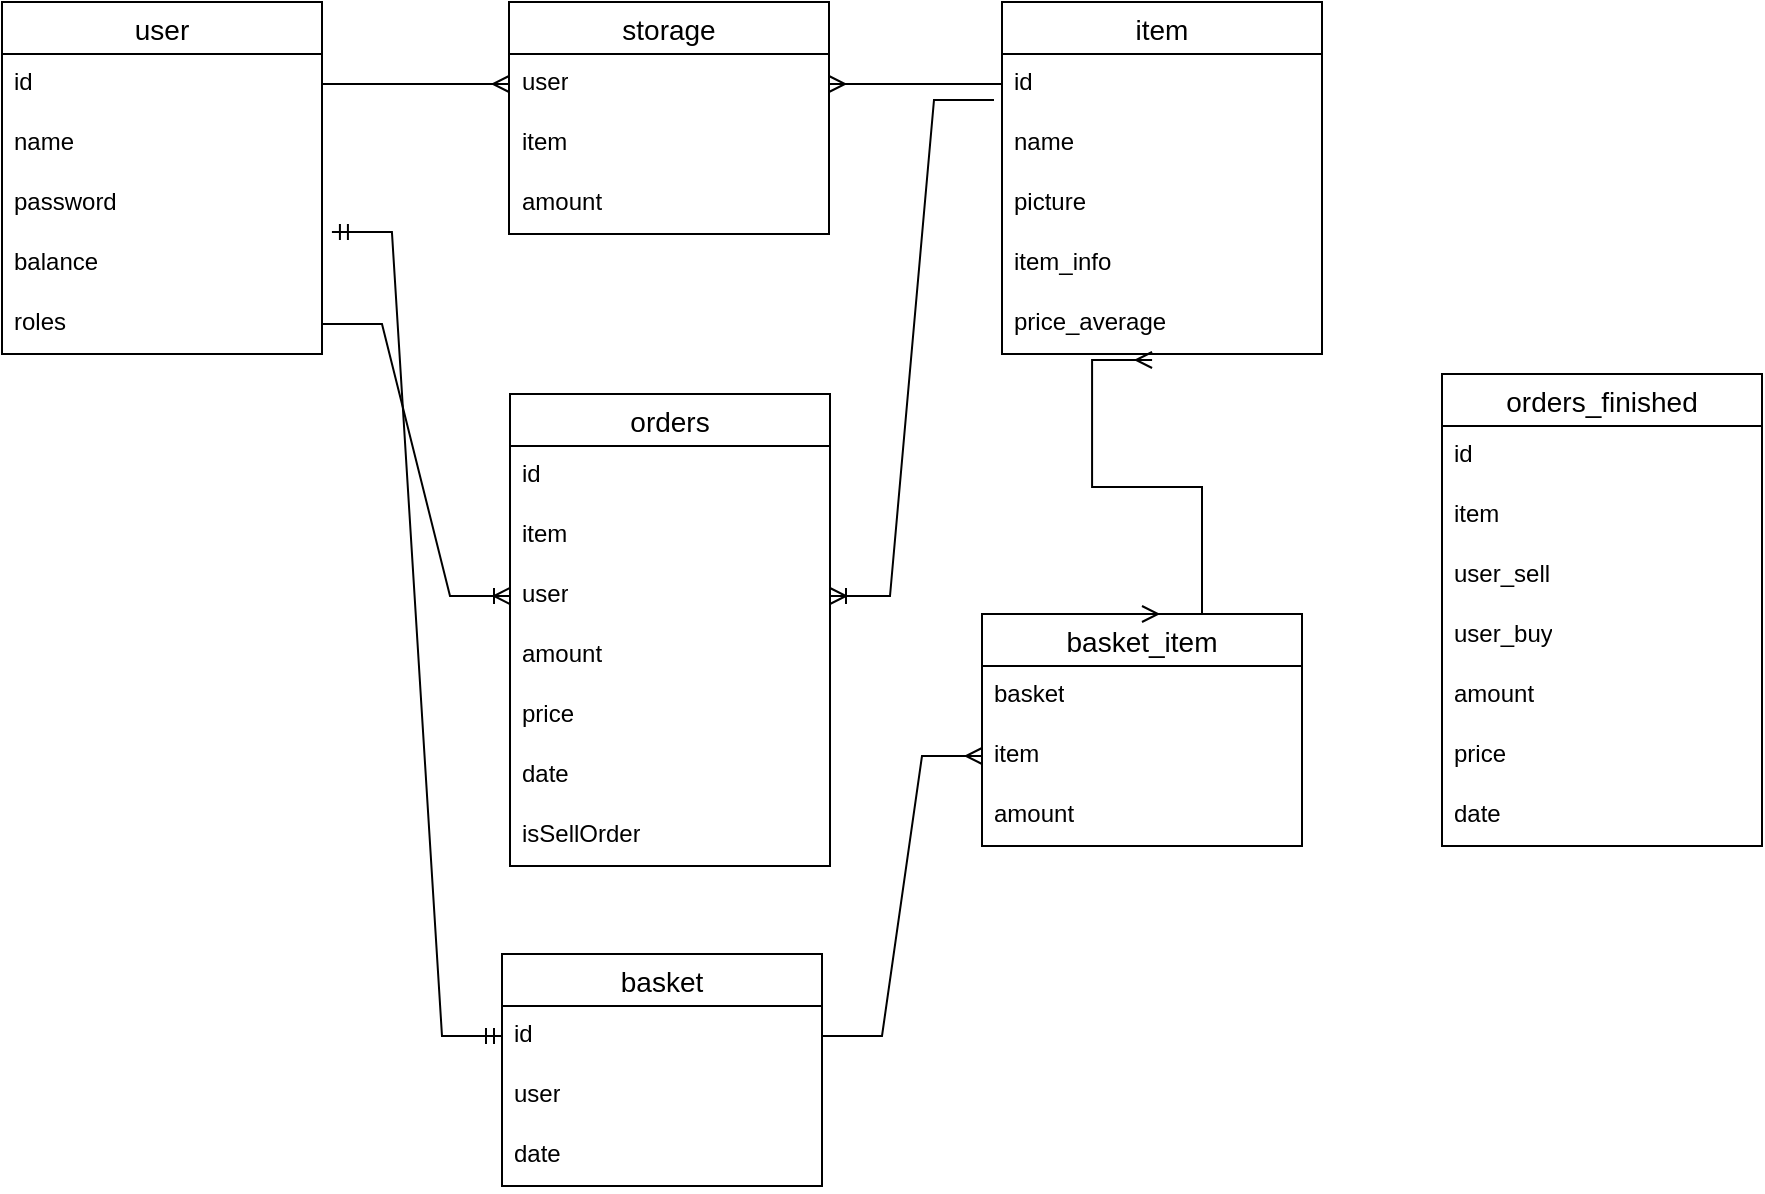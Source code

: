 <mxfile version="25.0.3">
  <diagram name="Страница — 1" id="oTe9E0bfWEZyqyMeGrYx">
    <mxGraphModel dx="1100" dy="543" grid="1" gridSize="10" guides="1" tooltips="1" connect="1" arrows="1" fold="1" page="1" pageScale="1" pageWidth="827" pageHeight="1169" math="0" shadow="0">
      <root>
        <mxCell id="0" />
        <mxCell id="1" parent="0" />
        <mxCell id="SzviheoQxA7qBnwejQQ5-40" value="user" style="swimlane;fontStyle=0;childLayout=stackLayout;horizontal=1;startSize=26;horizontalStack=0;resizeParent=1;resizeParentMax=0;resizeLast=0;collapsible=1;marginBottom=0;align=center;fontSize=14;" vertex="1" parent="1">
          <mxGeometry y="24" width="160" height="176" as="geometry" />
        </mxCell>
        <mxCell id="SzviheoQxA7qBnwejQQ5-41" value="id" style="text;strokeColor=none;fillColor=none;spacingLeft=4;spacingRight=4;overflow=hidden;rotatable=0;points=[[0,0.5],[1,0.5]];portConstraint=eastwest;fontSize=12;whiteSpace=wrap;html=1;" vertex="1" parent="SzviheoQxA7qBnwejQQ5-40">
          <mxGeometry y="26" width="160" height="30" as="geometry" />
        </mxCell>
        <mxCell id="SzviheoQxA7qBnwejQQ5-42" value="name" style="text;strokeColor=none;fillColor=none;spacingLeft=4;spacingRight=4;overflow=hidden;rotatable=0;points=[[0,0.5],[1,0.5]];portConstraint=eastwest;fontSize=12;whiteSpace=wrap;html=1;" vertex="1" parent="SzviheoQxA7qBnwejQQ5-40">
          <mxGeometry y="56" width="160" height="30" as="geometry" />
        </mxCell>
        <mxCell id="SzviheoQxA7qBnwejQQ5-49" value="&lt;div&gt;password&lt;/div&gt;" style="text;strokeColor=none;fillColor=none;spacingLeft=4;spacingRight=4;overflow=hidden;rotatable=0;points=[[0,0.5],[1,0.5]];portConstraint=eastwest;fontSize=12;whiteSpace=wrap;html=1;" vertex="1" parent="SzviheoQxA7qBnwejQQ5-40">
          <mxGeometry y="86" width="160" height="30" as="geometry" />
        </mxCell>
        <mxCell id="SzviheoQxA7qBnwejQQ5-48" value="balance" style="text;strokeColor=none;fillColor=none;spacingLeft=4;spacingRight=4;overflow=hidden;rotatable=0;points=[[0,0.5],[1,0.5]];portConstraint=eastwest;fontSize=12;whiteSpace=wrap;html=1;" vertex="1" parent="SzviheoQxA7qBnwejQQ5-40">
          <mxGeometry y="116" width="160" height="30" as="geometry" />
        </mxCell>
        <mxCell id="SzviheoQxA7qBnwejQQ5-82" value="roles" style="text;strokeColor=none;fillColor=none;spacingLeft=4;spacingRight=4;overflow=hidden;rotatable=0;points=[[0,0.5],[1,0.5]];portConstraint=eastwest;fontSize=12;whiteSpace=wrap;html=1;" vertex="1" parent="SzviheoQxA7qBnwejQQ5-40">
          <mxGeometry y="146" width="160" height="30" as="geometry" />
        </mxCell>
        <mxCell id="SzviheoQxA7qBnwejQQ5-63" value="item" style="swimlane;fontStyle=0;childLayout=stackLayout;horizontal=1;startSize=26;horizontalStack=0;resizeParent=1;resizeParentMax=0;resizeLast=0;collapsible=1;marginBottom=0;align=center;fontSize=14;" vertex="1" parent="1">
          <mxGeometry x="500" y="24" width="160" height="176" as="geometry" />
        </mxCell>
        <mxCell id="SzviheoQxA7qBnwejQQ5-64" value="id&lt;div&gt;&lt;br&gt;&lt;/div&gt;" style="text;strokeColor=none;fillColor=none;spacingLeft=4;spacingRight=4;overflow=hidden;rotatable=0;points=[[0,0.5],[1,0.5]];portConstraint=eastwest;fontSize=12;whiteSpace=wrap;html=1;" vertex="1" parent="SzviheoQxA7qBnwejQQ5-63">
          <mxGeometry y="26" width="160" height="30" as="geometry" />
        </mxCell>
        <mxCell id="SzviheoQxA7qBnwejQQ5-170" value="name&lt;div&gt;&lt;br&gt;&lt;/div&gt;" style="text;strokeColor=none;fillColor=none;spacingLeft=4;spacingRight=4;overflow=hidden;rotatable=0;points=[[0,0.5],[1,0.5]];portConstraint=eastwest;fontSize=12;whiteSpace=wrap;html=1;" vertex="1" parent="SzviheoQxA7qBnwejQQ5-63">
          <mxGeometry y="56" width="160" height="30" as="geometry" />
        </mxCell>
        <mxCell id="SzviheoQxA7qBnwejQQ5-171" value="&lt;div&gt;picture&lt;/div&gt;" style="text;strokeColor=none;fillColor=none;spacingLeft=4;spacingRight=4;overflow=hidden;rotatable=0;points=[[0,0.5],[1,0.5]];portConstraint=eastwest;fontSize=12;whiteSpace=wrap;html=1;" vertex="1" parent="SzviheoQxA7qBnwejQQ5-63">
          <mxGeometry y="86" width="160" height="30" as="geometry" />
        </mxCell>
        <mxCell id="SzviheoQxA7qBnwejQQ5-172" value="&lt;div&gt;item_info&lt;/div&gt;&lt;div&gt;&lt;br&gt;&lt;/div&gt;" style="text;strokeColor=none;fillColor=none;spacingLeft=4;spacingRight=4;overflow=hidden;rotatable=0;points=[[0,0.5],[1,0.5]];portConstraint=eastwest;fontSize=12;whiteSpace=wrap;html=1;" vertex="1" parent="SzviheoQxA7qBnwejQQ5-63">
          <mxGeometry y="116" width="160" height="30" as="geometry" />
        </mxCell>
        <mxCell id="SzviheoQxA7qBnwejQQ5-128" value="&lt;div&gt;price_average&lt;/div&gt;" style="text;strokeColor=none;fillColor=none;spacingLeft=4;spacingRight=4;overflow=hidden;rotatable=0;points=[[0,0.5],[1,0.5]];portConstraint=eastwest;fontSize=12;whiteSpace=wrap;html=1;" vertex="1" parent="SzviheoQxA7qBnwejQQ5-63">
          <mxGeometry y="146" width="160" height="30" as="geometry" />
        </mxCell>
        <mxCell id="SzviheoQxA7qBnwejQQ5-68" value="storage" style="swimlane;fontStyle=0;childLayout=stackLayout;horizontal=1;startSize=26;horizontalStack=0;resizeParent=1;resizeParentMax=0;resizeLast=0;collapsible=1;marginBottom=0;align=center;fontSize=14;" vertex="1" parent="1">
          <mxGeometry x="253.5" y="24" width="160" height="116" as="geometry" />
        </mxCell>
        <mxCell id="SzviheoQxA7qBnwejQQ5-70" value="&lt;div&gt;user&lt;/div&gt;&lt;div&gt;&lt;br&gt;&lt;/div&gt;&lt;div&gt;&lt;br&gt;&lt;/div&gt;&lt;div&gt;&lt;br&gt;&lt;/div&gt;" style="text;strokeColor=none;fillColor=none;spacingLeft=4;spacingRight=4;overflow=hidden;rotatable=0;points=[[0,0.5],[1,0.5]];portConstraint=eastwest;fontSize=12;whiteSpace=wrap;html=1;" vertex="1" parent="SzviheoQxA7qBnwejQQ5-68">
          <mxGeometry y="26" width="160" height="30" as="geometry" />
        </mxCell>
        <mxCell id="SzviheoQxA7qBnwejQQ5-71" value="&lt;div&gt;item&lt;/div&gt;" style="text;strokeColor=none;fillColor=none;spacingLeft=4;spacingRight=4;overflow=hidden;rotatable=0;points=[[0,0.5],[1,0.5]];portConstraint=eastwest;fontSize=12;whiteSpace=wrap;html=1;" vertex="1" parent="SzviheoQxA7qBnwejQQ5-68">
          <mxGeometry y="56" width="160" height="30" as="geometry" />
        </mxCell>
        <mxCell id="SzviheoQxA7qBnwejQQ5-153" value="&lt;div&gt;amount&lt;/div&gt;" style="text;strokeColor=none;fillColor=none;spacingLeft=4;spacingRight=4;overflow=hidden;rotatable=0;points=[[0,0.5],[1,0.5]];portConstraint=eastwest;fontSize=12;whiteSpace=wrap;html=1;" vertex="1" parent="SzviheoQxA7qBnwejQQ5-68">
          <mxGeometry y="86" width="160" height="30" as="geometry" />
        </mxCell>
        <mxCell id="SzviheoQxA7qBnwejQQ5-76" value="orders" style="swimlane;fontStyle=0;childLayout=stackLayout;horizontal=1;startSize=26;horizontalStack=0;resizeParent=1;resizeParentMax=0;resizeLast=0;collapsible=1;marginBottom=0;align=center;fontSize=14;" vertex="1" parent="1">
          <mxGeometry x="254" y="220" width="160" height="236" as="geometry" />
        </mxCell>
        <mxCell id="SzviheoQxA7qBnwejQQ5-77" value="&lt;div&gt;id&lt;/div&gt;" style="text;strokeColor=none;fillColor=none;spacingLeft=4;spacingRight=4;overflow=hidden;rotatable=0;points=[[0,0.5],[1,0.5]];portConstraint=eastwest;fontSize=12;whiteSpace=wrap;html=1;" vertex="1" parent="SzviheoQxA7qBnwejQQ5-76">
          <mxGeometry y="26" width="160" height="30" as="geometry" />
        </mxCell>
        <mxCell id="SzviheoQxA7qBnwejQQ5-106" value="&lt;div&gt;item&lt;/div&gt;" style="text;strokeColor=none;fillColor=none;spacingLeft=4;spacingRight=4;overflow=hidden;rotatable=0;points=[[0,0.5],[1,0.5]];portConstraint=eastwest;fontSize=12;whiteSpace=wrap;html=1;" vertex="1" parent="SzviheoQxA7qBnwejQQ5-76">
          <mxGeometry y="56" width="160" height="30" as="geometry" />
        </mxCell>
        <mxCell id="SzviheoQxA7qBnwejQQ5-78" value="user" style="text;strokeColor=none;fillColor=none;spacingLeft=4;spacingRight=4;overflow=hidden;rotatable=0;points=[[0,0.5],[1,0.5]];portConstraint=eastwest;fontSize=12;whiteSpace=wrap;html=1;" vertex="1" parent="SzviheoQxA7qBnwejQQ5-76">
          <mxGeometry y="86" width="160" height="30" as="geometry" />
        </mxCell>
        <mxCell id="SzviheoQxA7qBnwejQQ5-79" value="&lt;div&gt;amount&lt;/div&gt;" style="text;strokeColor=none;fillColor=none;spacingLeft=4;spacingRight=4;overflow=hidden;rotatable=0;points=[[0,0.5],[1,0.5]];portConstraint=eastwest;fontSize=12;whiteSpace=wrap;html=1;" vertex="1" parent="SzviheoQxA7qBnwejQQ5-76">
          <mxGeometry y="116" width="160" height="30" as="geometry" />
        </mxCell>
        <mxCell id="SzviheoQxA7qBnwejQQ5-107" value="&lt;div&gt;price&lt;/div&gt;" style="text;strokeColor=none;fillColor=none;spacingLeft=4;spacingRight=4;overflow=hidden;rotatable=0;points=[[0,0.5],[1,0.5]];portConstraint=eastwest;fontSize=12;whiteSpace=wrap;html=1;" vertex="1" parent="SzviheoQxA7qBnwejQQ5-76">
          <mxGeometry y="146" width="160" height="30" as="geometry" />
        </mxCell>
        <mxCell id="SzviheoQxA7qBnwejQQ5-80" value="&lt;div&gt;date&lt;/div&gt;" style="text;strokeColor=none;fillColor=none;spacingLeft=4;spacingRight=4;overflow=hidden;rotatable=0;points=[[0,0.5],[1,0.5]];portConstraint=eastwest;fontSize=12;whiteSpace=wrap;html=1;" vertex="1" parent="SzviheoQxA7qBnwejQQ5-76">
          <mxGeometry y="176" width="160" height="30" as="geometry" />
        </mxCell>
        <mxCell id="SzviheoQxA7qBnwejQQ5-81" value="&lt;div&gt;isSellOrder&lt;/div&gt;&lt;div&gt;&lt;br&gt;&lt;/div&gt;" style="text;strokeColor=none;fillColor=none;spacingLeft=4;spacingRight=4;overflow=hidden;rotatable=0;points=[[0,0.5],[1,0.5]];portConstraint=eastwest;fontSize=12;whiteSpace=wrap;html=1;" vertex="1" parent="SzviheoQxA7qBnwejQQ5-76">
          <mxGeometry y="206" width="160" height="30" as="geometry" />
        </mxCell>
        <mxCell id="SzviheoQxA7qBnwejQQ5-99" value="" style="edgeStyle=entityRelationEdgeStyle;fontSize=12;html=1;endArrow=ERmany;rounded=0;entryX=0;entryY=0.5;entryDx=0;entryDy=0;exitX=1;exitY=0.5;exitDx=0;exitDy=0;" edge="1" parent="1" source="SzviheoQxA7qBnwejQQ5-41" target="SzviheoQxA7qBnwejQQ5-70">
          <mxGeometry width="100" height="100" relative="1" as="geometry">
            <mxPoint x="224" y="160" as="sourcePoint" />
            <mxPoint x="491" y="60" as="targetPoint" />
          </mxGeometry>
        </mxCell>
        <mxCell id="SzviheoQxA7qBnwejQQ5-100" value="" style="edgeStyle=entityRelationEdgeStyle;fontSize=12;html=1;endArrow=ERoneToMany;rounded=0;exitX=1;exitY=0.5;exitDx=0;exitDy=0;entryX=0;entryY=0.5;entryDx=0;entryDy=0;" edge="1" parent="1" source="SzviheoQxA7qBnwejQQ5-82" target="SzviheoQxA7qBnwejQQ5-78">
          <mxGeometry width="100" height="100" relative="1" as="geometry">
            <mxPoint x="360" y="280" as="sourcePoint" />
            <mxPoint x="460" y="180" as="targetPoint" />
          </mxGeometry>
        </mxCell>
        <mxCell id="SzviheoQxA7qBnwejQQ5-101" value="" style="edgeStyle=entityRelationEdgeStyle;fontSize=12;html=1;endArrow=ERoneToMany;rounded=0;entryX=1;entryY=0.5;entryDx=0;entryDy=0;exitX=-0.025;exitY=0.767;exitDx=0;exitDy=0;exitPerimeter=0;" edge="1" parent="1" source="SzviheoQxA7qBnwejQQ5-64" target="SzviheoQxA7qBnwejQQ5-78">
          <mxGeometry width="100" height="100" relative="1" as="geometry">
            <mxPoint x="480" y="155" as="sourcePoint" />
            <mxPoint x="570" y="270" as="targetPoint" />
            <Array as="points">
              <mxPoint x="460" y="240" />
            </Array>
          </mxGeometry>
        </mxCell>
        <mxCell id="SzviheoQxA7qBnwejQQ5-108" value="basket" style="swimlane;fontStyle=0;childLayout=stackLayout;horizontal=1;startSize=26;horizontalStack=0;resizeParent=1;resizeParentMax=0;resizeLast=0;collapsible=1;marginBottom=0;align=center;fontSize=14;" vertex="1" parent="1">
          <mxGeometry x="250" y="500" width="160" height="116" as="geometry" />
        </mxCell>
        <mxCell id="SzviheoQxA7qBnwejQQ5-109" value="&lt;div&gt;id&lt;/div&gt;" style="text;strokeColor=none;fillColor=none;spacingLeft=4;spacingRight=4;overflow=hidden;rotatable=0;points=[[0,0.5],[1,0.5]];portConstraint=eastwest;fontSize=12;whiteSpace=wrap;html=1;" vertex="1" parent="SzviheoQxA7qBnwejQQ5-108">
          <mxGeometry y="26" width="160" height="30" as="geometry" />
        </mxCell>
        <mxCell id="SzviheoQxA7qBnwejQQ5-110" value="&lt;div&gt;user&lt;/div&gt;" style="text;strokeColor=none;fillColor=none;spacingLeft=4;spacingRight=4;overflow=hidden;rotatable=0;points=[[0,0.5],[1,0.5]];portConstraint=eastwest;fontSize=12;whiteSpace=wrap;html=1;" vertex="1" parent="SzviheoQxA7qBnwejQQ5-108">
          <mxGeometry y="56" width="160" height="30" as="geometry" />
        </mxCell>
        <mxCell id="SzviheoQxA7qBnwejQQ5-115" value="date" style="text;strokeColor=none;fillColor=none;spacingLeft=4;spacingRight=4;overflow=hidden;rotatable=0;points=[[0,0.5],[1,0.5]];portConstraint=eastwest;fontSize=12;whiteSpace=wrap;html=1;" vertex="1" parent="SzviheoQxA7qBnwejQQ5-108">
          <mxGeometry y="86" width="160" height="30" as="geometry" />
        </mxCell>
        <mxCell id="SzviheoQxA7qBnwejQQ5-117" value="" style="edgeStyle=entityRelationEdgeStyle;fontSize=12;html=1;endArrow=ERmandOne;startArrow=ERmandOne;rounded=0;exitX=0;exitY=0.5;exitDx=0;exitDy=0;entryX=1.031;entryY=-0.033;entryDx=0;entryDy=0;entryPerimeter=0;" edge="1" parent="1" source="SzviheoQxA7qBnwejQQ5-109" target="SzviheoQxA7qBnwejQQ5-48">
          <mxGeometry width="100" height="100" relative="1" as="geometry">
            <mxPoint x="220" y="330" as="sourcePoint" />
            <mxPoint x="-10" y="260" as="targetPoint" />
          </mxGeometry>
        </mxCell>
        <mxCell id="SzviheoQxA7qBnwejQQ5-137" value="basket_item" style="swimlane;fontStyle=0;childLayout=stackLayout;horizontal=1;startSize=26;horizontalStack=0;resizeParent=1;resizeParentMax=0;resizeLast=0;collapsible=1;marginBottom=0;align=center;fontSize=14;" vertex="1" parent="1">
          <mxGeometry x="490" y="330" width="160" height="116" as="geometry" />
        </mxCell>
        <mxCell id="SzviheoQxA7qBnwejQQ5-139" value="basket" style="text;strokeColor=none;fillColor=none;spacingLeft=4;spacingRight=4;overflow=hidden;rotatable=0;points=[[0,0.5],[1,0.5]];portConstraint=eastwest;fontSize=12;whiteSpace=wrap;html=1;" vertex="1" parent="SzviheoQxA7qBnwejQQ5-137">
          <mxGeometry y="26" width="160" height="30" as="geometry" />
        </mxCell>
        <mxCell id="SzviheoQxA7qBnwejQQ5-140" value="item" style="text;strokeColor=none;fillColor=none;spacingLeft=4;spacingRight=4;overflow=hidden;rotatable=0;points=[[0,0.5],[1,0.5]];portConstraint=eastwest;fontSize=12;whiteSpace=wrap;html=1;" vertex="1" parent="SzviheoQxA7qBnwejQQ5-137">
          <mxGeometry y="56" width="160" height="30" as="geometry" />
        </mxCell>
        <mxCell id="SzviheoQxA7qBnwejQQ5-176" value="&lt;div&gt;amount&lt;/div&gt;" style="text;strokeColor=none;fillColor=none;spacingLeft=4;spacingRight=4;overflow=hidden;rotatable=0;points=[[0,0.5],[1,0.5]];portConstraint=eastwest;fontSize=12;whiteSpace=wrap;html=1;" vertex="1" parent="SzviheoQxA7qBnwejQQ5-137">
          <mxGeometry y="86" width="160" height="30" as="geometry" />
        </mxCell>
        <mxCell id="SzviheoQxA7qBnwejQQ5-142" value="" style="edgeStyle=entityRelationEdgeStyle;fontSize=12;html=1;endArrow=ERmany;rounded=0;entryX=0;entryY=0.5;entryDx=0;entryDy=0;exitX=1;exitY=0.5;exitDx=0;exitDy=0;" edge="1" parent="1" source="SzviheoQxA7qBnwejQQ5-109" target="SzviheoQxA7qBnwejQQ5-140">
          <mxGeometry width="100" height="100" relative="1" as="geometry">
            <mxPoint x="490" y="600" as="sourcePoint" />
            <mxPoint x="490" y="135" as="targetPoint" />
            <Array as="points">
              <mxPoint x="480" y="530" />
              <mxPoint x="530" y="290" />
              <mxPoint x="490" y="180" />
              <mxPoint x="540" y="280" />
            </Array>
          </mxGeometry>
        </mxCell>
        <mxCell id="SzviheoQxA7qBnwejQQ5-98" value="" style="edgeStyle=entityRelationEdgeStyle;fontSize=12;html=1;endArrow=ERmany;rounded=0;exitX=0;exitY=0.5;exitDx=0;exitDy=0;entryX=1;entryY=0.5;entryDx=0;entryDy=0;" edge="1" parent="1" source="SzviheoQxA7qBnwejQQ5-64" target="SzviheoQxA7qBnwejQQ5-70">
          <mxGeometry width="100" height="100" relative="1" as="geometry">
            <mxPoint x="250" y="360" as="sourcePoint" />
            <mxPoint x="350" y="260" as="targetPoint" />
          </mxGeometry>
        </mxCell>
        <mxCell id="SzviheoQxA7qBnwejQQ5-154" value="orders_finished" style="swimlane;fontStyle=0;childLayout=stackLayout;horizontal=1;startSize=26;horizontalStack=0;resizeParent=1;resizeParentMax=0;resizeLast=0;collapsible=1;marginBottom=0;align=center;fontSize=14;" vertex="1" parent="1">
          <mxGeometry x="720" y="210" width="160" height="236" as="geometry" />
        </mxCell>
        <mxCell id="SzviheoQxA7qBnwejQQ5-155" value="&lt;div&gt;id&lt;/div&gt;" style="text;strokeColor=none;fillColor=none;spacingLeft=4;spacingRight=4;overflow=hidden;rotatable=0;points=[[0,0.5],[1,0.5]];portConstraint=eastwest;fontSize=12;whiteSpace=wrap;html=1;" vertex="1" parent="SzviheoQxA7qBnwejQQ5-154">
          <mxGeometry y="26" width="160" height="30" as="geometry" />
        </mxCell>
        <mxCell id="SzviheoQxA7qBnwejQQ5-156" value="&lt;div&gt;item&lt;/div&gt;" style="text;strokeColor=none;fillColor=none;spacingLeft=4;spacingRight=4;overflow=hidden;rotatable=0;points=[[0,0.5],[1,0.5]];portConstraint=eastwest;fontSize=12;whiteSpace=wrap;html=1;" vertex="1" parent="SzviheoQxA7qBnwejQQ5-154">
          <mxGeometry y="56" width="160" height="30" as="geometry" />
        </mxCell>
        <mxCell id="SzviheoQxA7qBnwejQQ5-157" value="user_sell" style="text;strokeColor=none;fillColor=none;spacingLeft=4;spacingRight=4;overflow=hidden;rotatable=0;points=[[0,0.5],[1,0.5]];portConstraint=eastwest;fontSize=12;whiteSpace=wrap;html=1;" vertex="1" parent="SzviheoQxA7qBnwejQQ5-154">
          <mxGeometry y="86" width="160" height="30" as="geometry" />
        </mxCell>
        <mxCell id="SzviheoQxA7qBnwejQQ5-162" value="user_buy" style="text;strokeColor=none;fillColor=none;spacingLeft=4;spacingRight=4;overflow=hidden;rotatable=0;points=[[0,0.5],[1,0.5]];portConstraint=eastwest;fontSize=12;whiteSpace=wrap;html=1;" vertex="1" parent="SzviheoQxA7qBnwejQQ5-154">
          <mxGeometry y="116" width="160" height="30" as="geometry" />
        </mxCell>
        <mxCell id="SzviheoQxA7qBnwejQQ5-158" value="&lt;div&gt;amount&lt;/div&gt;" style="text;strokeColor=none;fillColor=none;spacingLeft=4;spacingRight=4;overflow=hidden;rotatable=0;points=[[0,0.5],[1,0.5]];portConstraint=eastwest;fontSize=12;whiteSpace=wrap;html=1;" vertex="1" parent="SzviheoQxA7qBnwejQQ5-154">
          <mxGeometry y="146" width="160" height="30" as="geometry" />
        </mxCell>
        <mxCell id="SzviheoQxA7qBnwejQQ5-159" value="&lt;div&gt;price&lt;/div&gt;" style="text;strokeColor=none;fillColor=none;spacingLeft=4;spacingRight=4;overflow=hidden;rotatable=0;points=[[0,0.5],[1,0.5]];portConstraint=eastwest;fontSize=12;whiteSpace=wrap;html=1;" vertex="1" parent="SzviheoQxA7qBnwejQQ5-154">
          <mxGeometry y="176" width="160" height="30" as="geometry" />
        </mxCell>
        <mxCell id="SzviheoQxA7qBnwejQQ5-160" value="&lt;div&gt;date&lt;/div&gt;" style="text;strokeColor=none;fillColor=none;spacingLeft=4;spacingRight=4;overflow=hidden;rotatable=0;points=[[0,0.5],[1,0.5]];portConstraint=eastwest;fontSize=12;whiteSpace=wrap;html=1;" vertex="1" parent="SzviheoQxA7qBnwejQQ5-154">
          <mxGeometry y="206" width="160" height="30" as="geometry" />
        </mxCell>
        <mxCell id="SzviheoQxA7qBnwejQQ5-175" value="" style="edgeStyle=entityRelationEdgeStyle;fontSize=12;html=1;endArrow=ERmany;startArrow=ERmany;rounded=0;exitX=0.5;exitY=0;exitDx=0;exitDy=0;entryX=0.469;entryY=1.1;entryDx=0;entryDy=0;entryPerimeter=0;" edge="1" parent="1" source="SzviheoQxA7qBnwejQQ5-137" target="SzviheoQxA7qBnwejQQ5-128">
          <mxGeometry width="100" height="100" relative="1" as="geometry">
            <mxPoint x="410" y="320" as="sourcePoint" />
            <mxPoint x="510" y="220" as="targetPoint" />
          </mxGeometry>
        </mxCell>
      </root>
    </mxGraphModel>
  </diagram>
</mxfile>
